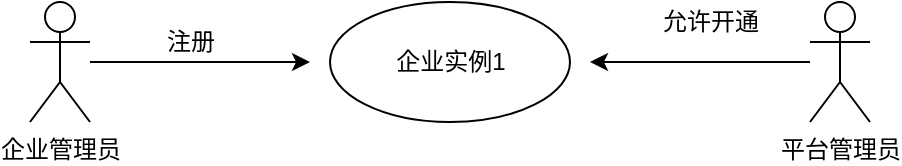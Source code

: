 <mxfile version="15.3.8" type="github" pages="2">
  <diagram id="9JbT4rx5dLo_87RHtZOh" name="企业开通">
    <mxGraphModel dx="948" dy="469" grid="1" gridSize="10" guides="1" tooltips="1" connect="1" arrows="1" fold="1" page="1" pageScale="1" pageWidth="1920" pageHeight="1200" math="0" shadow="0">
      <root>
        <mxCell id="0" />
        <mxCell id="1" parent="0" />
        <mxCell id="geRtrBJkzb4JvVIPxXRN-8" value="" style="edgeStyle=orthogonalEdgeStyle;rounded=0;orthogonalLoop=1;jettySize=auto;html=1;" edge="1" parent="1" source="geRtrBJkzb4JvVIPxXRN-1">
          <mxGeometry relative="1" as="geometry">
            <mxPoint x="220" y="110" as="targetPoint" />
          </mxGeometry>
        </mxCell>
        <mxCell id="geRtrBJkzb4JvVIPxXRN-1" value="企业管理员" style="shape=umlActor;verticalLabelPosition=bottom;verticalAlign=top;html=1;" vertex="1" parent="1">
          <mxGeometry x="80" y="80" width="30" height="60" as="geometry" />
        </mxCell>
        <mxCell id="geRtrBJkzb4JvVIPxXRN-7" value="" style="ellipse;whiteSpace=wrap;html=1;verticalAlign=top;" vertex="1" parent="1">
          <mxGeometry x="230" y="80" width="120" height="60" as="geometry" />
        </mxCell>
        <mxCell id="geRtrBJkzb4JvVIPxXRN-9" value="企业实例1" style="text;html=1;align=center;verticalAlign=middle;resizable=0;points=[];autosize=1;strokeColor=none;fillColor=none;" vertex="1" parent="1">
          <mxGeometry x="255" y="100" width="70" height="20" as="geometry" />
        </mxCell>
        <mxCell id="geRtrBJkzb4JvVIPxXRN-13" value="" style="edgeStyle=orthogonalEdgeStyle;rounded=0;orthogonalLoop=1;jettySize=auto;html=1;" edge="1" parent="1" source="geRtrBJkzb4JvVIPxXRN-12">
          <mxGeometry relative="1" as="geometry">
            <mxPoint x="360" y="110" as="targetPoint" />
          </mxGeometry>
        </mxCell>
        <mxCell id="geRtrBJkzb4JvVIPxXRN-12" value="平台管理员" style="shape=umlActor;verticalLabelPosition=bottom;verticalAlign=top;html=1;" vertex="1" parent="1">
          <mxGeometry x="470" y="80" width="30" height="60" as="geometry" />
        </mxCell>
        <mxCell id="geRtrBJkzb4JvVIPxXRN-14" value="注册" style="text;html=1;align=center;verticalAlign=middle;resizable=0;points=[];autosize=1;strokeColor=none;fillColor=none;" vertex="1" parent="1">
          <mxGeometry x="140" y="90" width="40" height="20" as="geometry" />
        </mxCell>
        <mxCell id="geRtrBJkzb4JvVIPxXRN-15" value="允许开通" style="text;html=1;align=center;verticalAlign=middle;resizable=0;points=[];autosize=1;strokeColor=none;fillColor=none;" vertex="1" parent="1">
          <mxGeometry x="390" y="80" width="60" height="20" as="geometry" />
        </mxCell>
      </root>
    </mxGraphModel>
  </diagram>
  <diagram id="Q_hohqVGTc9P09MsL2v3" name="Page-2">
    <mxGraphModel dx="1422" dy="703" grid="1" gridSize="10" guides="1" tooltips="1" connect="1" arrows="1" fold="1" page="1" pageScale="1" pageWidth="1920" pageHeight="1200" math="0" shadow="0">
      <root>
        <mxCell id="BvtJuDQKK1NGsRx4gcom-0" />
        <mxCell id="BvtJuDQKK1NGsRx4gcom-1" parent="BvtJuDQKK1NGsRx4gcom-0" />
      </root>
    </mxGraphModel>
  </diagram>
</mxfile>
